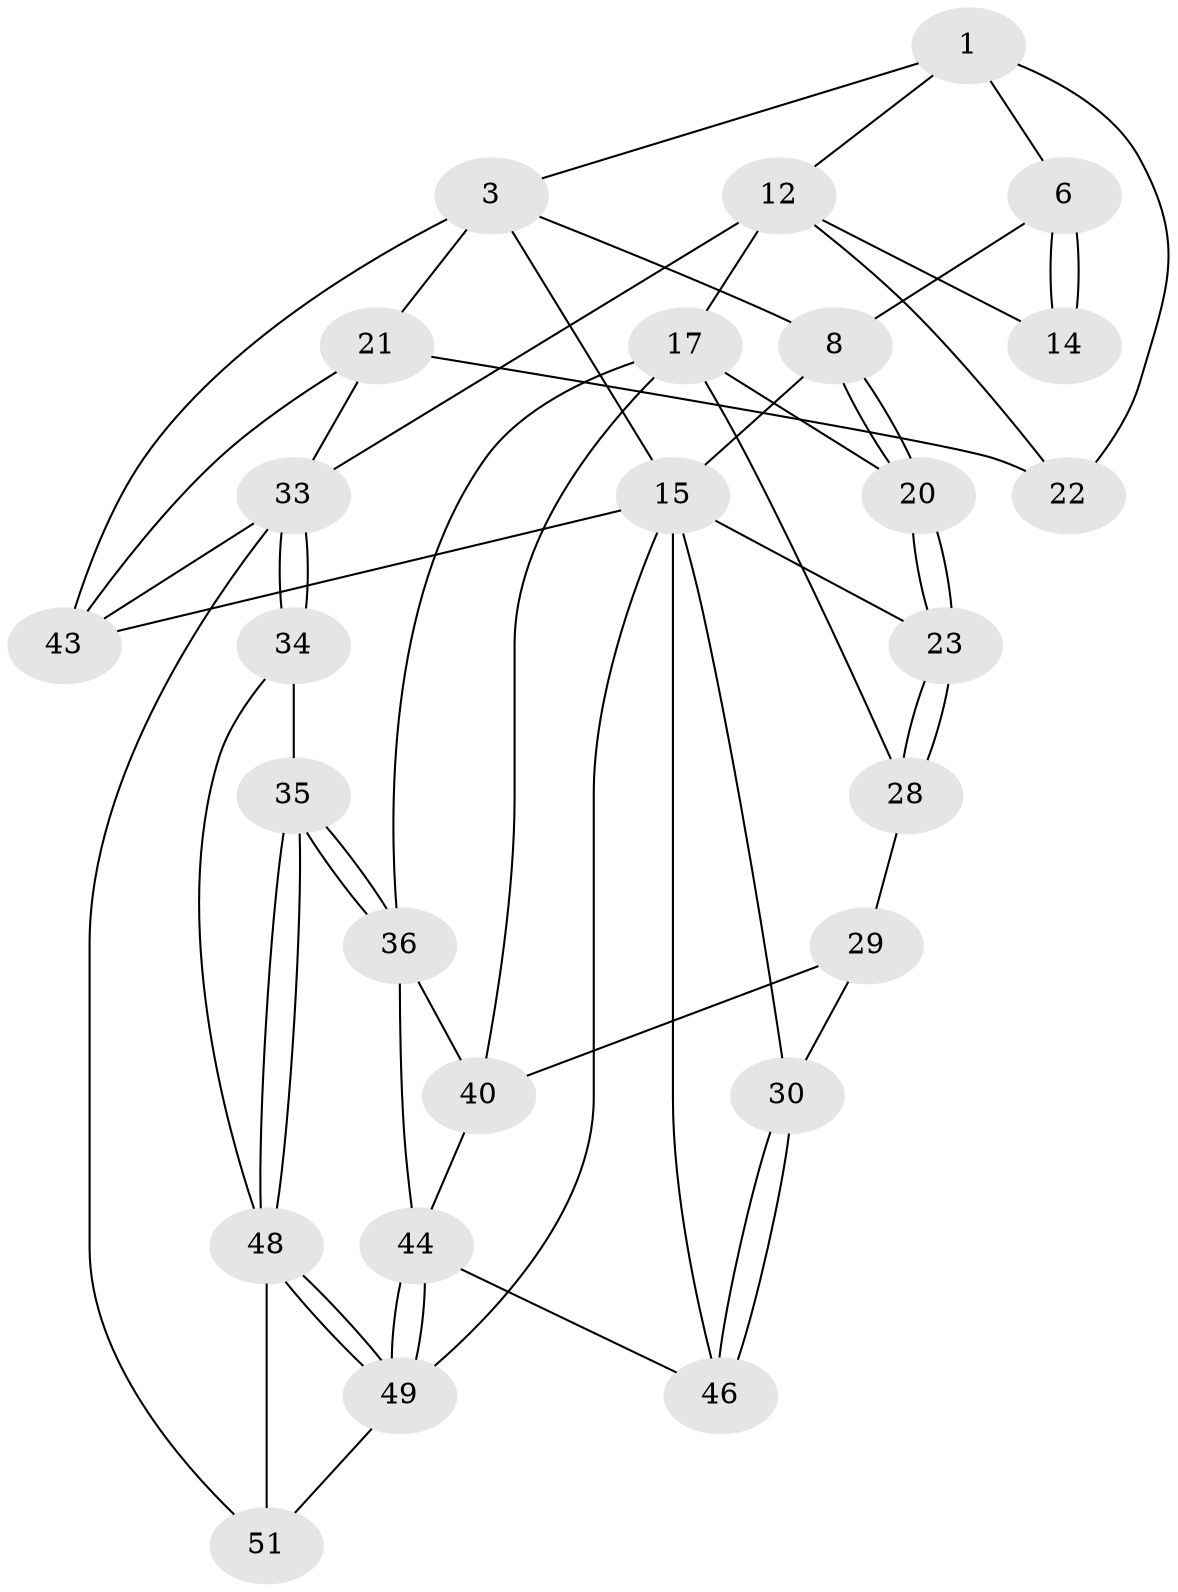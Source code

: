 // original degree distribution, {3: 0.03773584905660377, 4: 0.24528301886792453, 5: 0.5283018867924528, 6: 0.18867924528301888}
// Generated by graph-tools (version 1.1) at 2025/21/03/04/25 18:21:44]
// undirected, 26 vertices, 59 edges
graph export_dot {
graph [start="1"]
  node [color=gray90,style=filled];
  1 [pos="+0.5325008363739315+0",super="+5+2"];
  3 [pos="+1+0",super="+4"];
  6 [pos="+0.5881427289950744+0.2636534183045039",super="+7"];
  8 [pos="+0.36482011979727297+0.37245019912712746",super="+9"];
  12 [pos="+0.7387445527755523+0.3672441282776614",super="+25+13"];
  14 [pos="+0.5270038924744981+0.42938133898412223"];
  15 [pos="+0+0.3219393283915388",super="+16+47"];
  17 [pos="+0.5259344913573375+0.5552153318753754",super="+18"];
  20 [pos="+0.3649390846032806+0.4215631535371946"];
  21 [pos="+1+0.40706333503211056",super="+37"];
  22 [pos="+1+0.4105150289051362",super="+24"];
  23 [pos="+0.1566240701617606+0.519864197140584"];
  28 [pos="+0.16673192016851854+0.5541100447375196"];
  29 [pos="+0.02878224544317427+0.6352998574255954"];
  30 [pos="+0+0.615675533451081"];
  33 [pos="+0.6591289335411804+0.7240766030815661",super="+39"];
  34 [pos="+0.5817345369598577+0.7857705536971834"];
  35 [pos="+0.5124855901467552+0.7985013289537652"];
  36 [pos="+0.4548743995145029+0.7686860574779356",super="+42"];
  40 [pos="+0.2367802006562228+0.6983497525544534",super="+41"];
  43 [pos="+1+1"];
  44 [pos="+0.25345050031119803+0.9518805583548482",super="+45"];
  46 [pos="+0+0.9219963511101892"];
  48 [pos="+0.3962735707674401+1",super="+52"];
  49 [pos="+0.32251710505282327+1",super="+53"];
  51 [pos="+0.8321944868536091+1"];
  1 -- 12;
  1 -- 6;
  1 -- 3;
  1 -- 22;
  3 -- 21;
  3 -- 43;
  3 -- 15;
  3 -- 8;
  6 -- 14 [weight=2];
  6 -- 14;
  6 -- 8;
  8 -- 20;
  8 -- 20;
  8 -- 15;
  12 -- 17 [weight=2];
  12 -- 22;
  12 -- 33;
  12 -- 14;
  15 -- 30;
  15 -- 23;
  15 -- 49;
  15 -- 43;
  15 -- 46;
  17 -- 36;
  17 -- 20;
  17 -- 40;
  17 -- 28;
  20 -- 23;
  20 -- 23;
  21 -- 22 [weight=2];
  21 -- 33;
  21 -- 43;
  23 -- 28;
  23 -- 28;
  28 -- 29;
  29 -- 30;
  29 -- 40;
  30 -- 46;
  30 -- 46;
  33 -- 34;
  33 -- 34;
  33 -- 43;
  33 -- 51;
  34 -- 35;
  34 -- 48;
  35 -- 36;
  35 -- 36;
  35 -- 48;
  35 -- 48;
  36 -- 40;
  36 -- 44;
  40 -- 44;
  44 -- 49;
  44 -- 49;
  44 -- 46;
  48 -- 49;
  48 -- 49;
  48 -- 51;
  49 -- 51;
}

